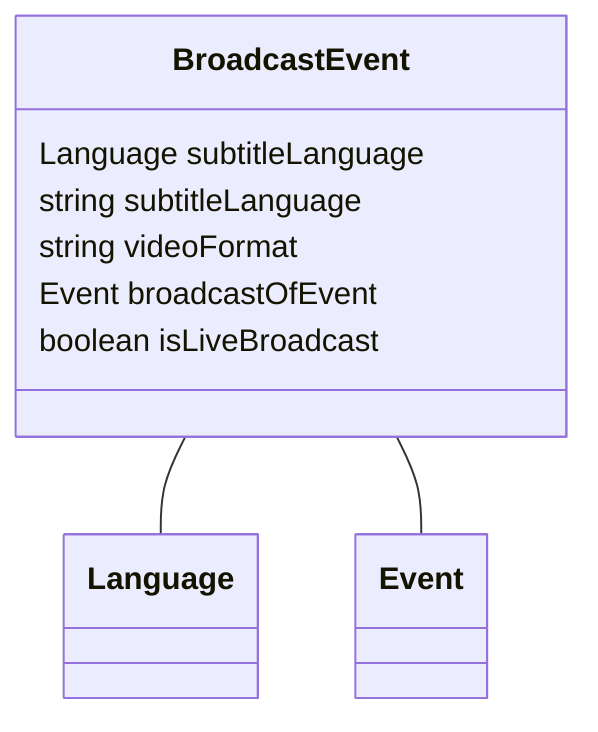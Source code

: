classDiagram
  BroadcastEvent -- Language
  BroadcastEvent -- Event


class BroadcastEvent {

  Language subtitleLanguage
  string subtitleLanguage
  string videoFormat
  Event broadcastOfEvent
  boolean isLiveBroadcast

 }